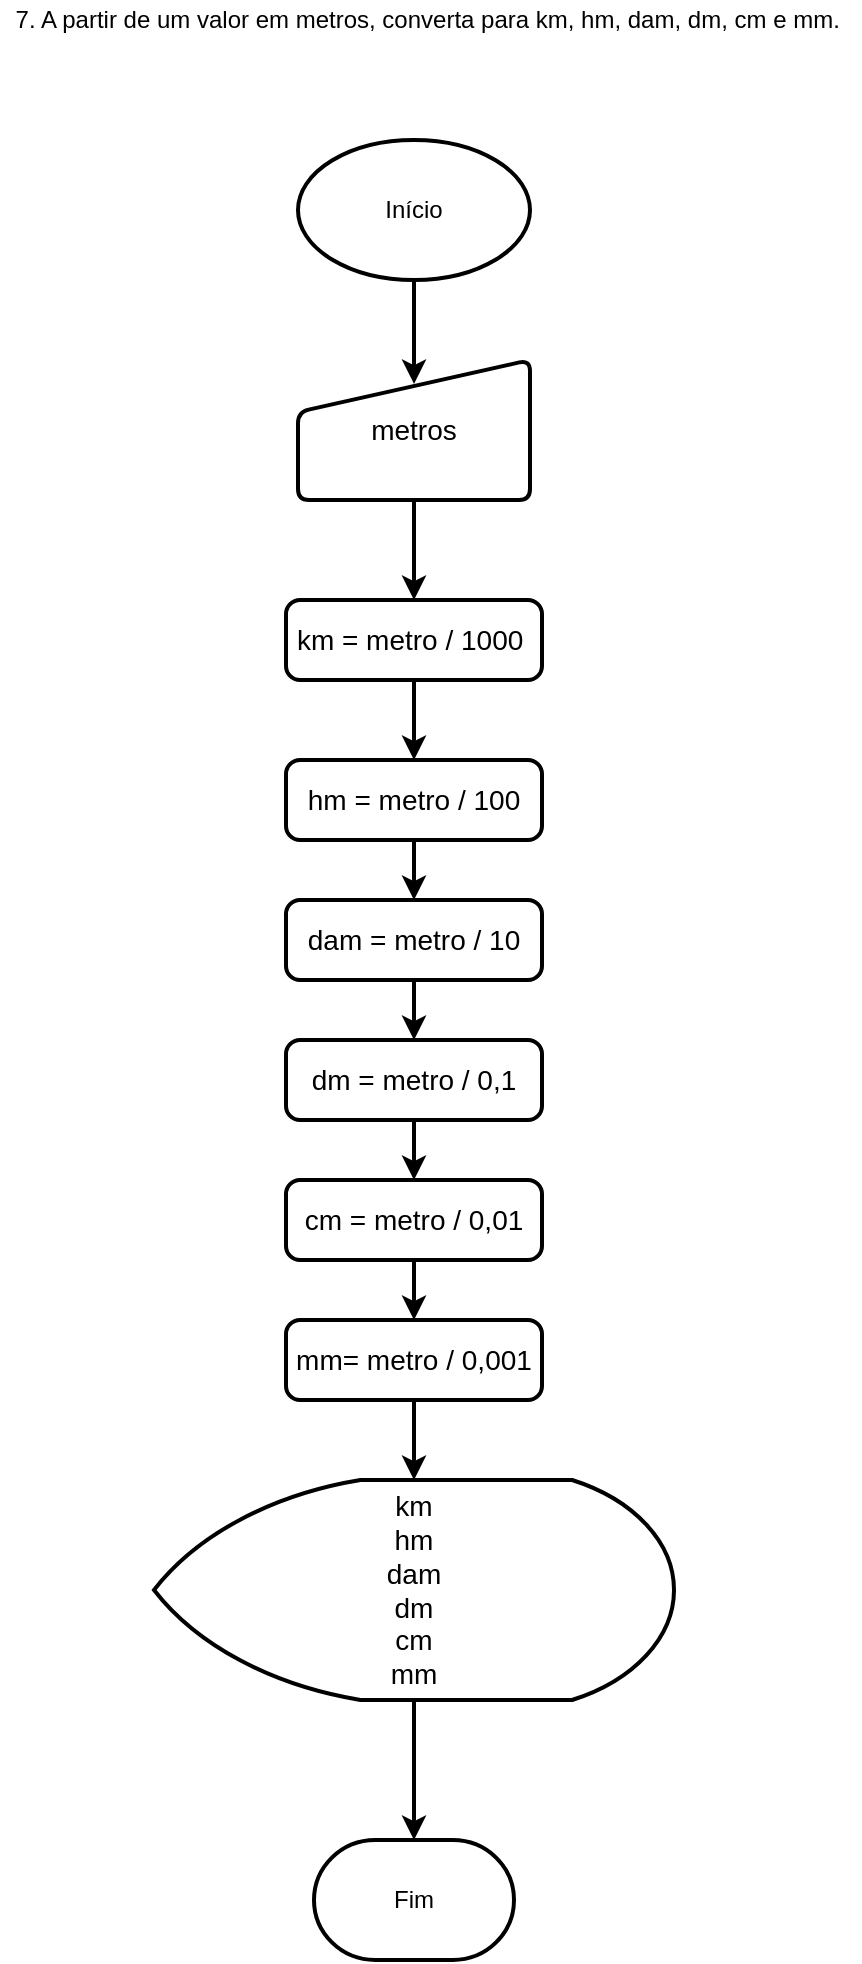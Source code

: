 <mxfile version="13.10.4" type="onedrive"><diagram id="qV5QIQJLrANL7yAKu8Bz" name="Page-1"><mxGraphModel dx="868" dy="482" grid="1" gridSize="10" guides="1" tooltips="1" connect="1" arrows="1" fold="1" page="1" pageScale="1" pageWidth="827" pageHeight="1169" math="0" shadow="0"><root><mxCell id="0"/><mxCell id="1" parent="0"/><mxCell id="1CUVU42h7PNPqfVN2YQB-1" value="7. A partir de um valor em metros, converta para km, hm, dam, dm, cm e mm.&amp;nbsp;" style="text;html=1;align=center;verticalAlign=middle;resizable=0;points=[];autosize=1;" vertex="1" parent="1"><mxGeometry x="199" y="40" width="430" height="20" as="geometry"/></mxCell><mxCell id="1CUVU42h7PNPqfVN2YQB-11" style="edgeStyle=orthogonalEdgeStyle;rounded=0;orthogonalLoop=1;jettySize=auto;html=1;entryX=0.5;entryY=0.171;entryDx=0;entryDy=0;entryPerimeter=0;strokeWidth=2;" edge="1" parent="1" source="1CUVU42h7PNPqfVN2YQB-3" target="1CUVU42h7PNPqfVN2YQB-4"><mxGeometry relative="1" as="geometry"/></mxCell><mxCell id="1CUVU42h7PNPqfVN2YQB-3" value="Início" style="strokeWidth=2;html=1;shape=mxgraph.flowchart.start_1;whiteSpace=wrap;" vertex="1" parent="1"><mxGeometry x="348" y="110" width="116" height="70" as="geometry"/></mxCell><mxCell id="1CUVU42h7PNPqfVN2YQB-12" style="edgeStyle=orthogonalEdgeStyle;rounded=0;orthogonalLoop=1;jettySize=auto;html=1;exitX=0.5;exitY=1;exitDx=0;exitDy=0;entryX=0.5;entryY=0;entryDx=0;entryDy=0;strokeWidth=2;" edge="1" parent="1" source="1CUVU42h7PNPqfVN2YQB-4" target="1CUVU42h7PNPqfVN2YQB-5"><mxGeometry relative="1" as="geometry"/></mxCell><mxCell id="1CUVU42h7PNPqfVN2YQB-4" value="&lt;font style=&quot;font-size: 14px&quot;&gt;metros&lt;/font&gt;" style="html=1;strokeWidth=2;shape=manualInput;whiteSpace=wrap;rounded=1;size=26;arcSize=11;" vertex="1" parent="1"><mxGeometry x="348" y="220" width="116" height="70" as="geometry"/></mxCell><mxCell id="1CUVU42h7PNPqfVN2YQB-13" style="edgeStyle=orthogonalEdgeStyle;rounded=0;orthogonalLoop=1;jettySize=auto;html=1;exitX=0.5;exitY=1;exitDx=0;exitDy=0;entryX=0.5;entryY=0;entryDx=0;entryDy=0;strokeWidth=2;" edge="1" parent="1" source="1CUVU42h7PNPqfVN2YQB-5" target="1CUVU42h7PNPqfVN2YQB-6"><mxGeometry relative="1" as="geometry"/></mxCell><mxCell id="1CUVU42h7PNPqfVN2YQB-5" value="&lt;font style=&quot;font-size: 14px&quot;&gt;km = metro / 1000&amp;nbsp;&lt;/font&gt;" style="rounded=1;whiteSpace=wrap;html=1;absoluteArcSize=1;arcSize=14;strokeWidth=2;" vertex="1" parent="1"><mxGeometry x="342" y="340" width="128" height="40" as="geometry"/></mxCell><mxCell id="1CUVU42h7PNPqfVN2YQB-14" style="edgeStyle=orthogonalEdgeStyle;rounded=0;orthogonalLoop=1;jettySize=auto;html=1;exitX=0.5;exitY=1;exitDx=0;exitDy=0;entryX=0.5;entryY=0;entryDx=0;entryDy=0;strokeWidth=2;" edge="1" parent="1" source="1CUVU42h7PNPqfVN2YQB-6" target="1CUVU42h7PNPqfVN2YQB-7"><mxGeometry relative="1" as="geometry"/></mxCell><mxCell id="1CUVU42h7PNPqfVN2YQB-6" value="&lt;font style=&quot;font-size: 14px&quot;&gt;hm = metro / 100&lt;/font&gt;" style="rounded=1;whiteSpace=wrap;html=1;absoluteArcSize=1;arcSize=14;strokeWidth=2;" vertex="1" parent="1"><mxGeometry x="342" y="420" width="128" height="40" as="geometry"/></mxCell><mxCell id="1CUVU42h7PNPqfVN2YQB-15" style="edgeStyle=orthogonalEdgeStyle;rounded=0;orthogonalLoop=1;jettySize=auto;html=1;exitX=0.5;exitY=1;exitDx=0;exitDy=0;entryX=0.5;entryY=0;entryDx=0;entryDy=0;strokeWidth=2;" edge="1" parent="1" source="1CUVU42h7PNPqfVN2YQB-7" target="1CUVU42h7PNPqfVN2YQB-9"><mxGeometry relative="1" as="geometry"/></mxCell><mxCell id="1CUVU42h7PNPqfVN2YQB-7" value="&lt;font style=&quot;font-size: 14px&quot;&gt;dam = metro / 10&lt;/font&gt;" style="rounded=1;whiteSpace=wrap;html=1;absoluteArcSize=1;arcSize=14;strokeWidth=2;" vertex="1" parent="1"><mxGeometry x="342" y="490" width="128" height="40" as="geometry"/></mxCell><mxCell id="1CUVU42h7PNPqfVN2YQB-17" style="edgeStyle=orthogonalEdgeStyle;rounded=0;orthogonalLoop=1;jettySize=auto;html=1;exitX=0.5;exitY=1;exitDx=0;exitDy=0;strokeWidth=2;" edge="1" parent="1" source="1CUVU42h7PNPqfVN2YQB-8" target="1CUVU42h7PNPqfVN2YQB-10"><mxGeometry relative="1" as="geometry"/></mxCell><mxCell id="1CUVU42h7PNPqfVN2YQB-8" value="&lt;font style=&quot;font-size: 14px&quot;&gt;cm = metro / 0,01&lt;/font&gt;" style="rounded=1;whiteSpace=wrap;html=1;absoluteArcSize=1;arcSize=14;strokeWidth=2;" vertex="1" parent="1"><mxGeometry x="342" y="630" width="128" height="40" as="geometry"/></mxCell><mxCell id="1CUVU42h7PNPqfVN2YQB-16" style="edgeStyle=orthogonalEdgeStyle;rounded=0;orthogonalLoop=1;jettySize=auto;html=1;exitX=0.5;exitY=1;exitDx=0;exitDy=0;entryX=0.5;entryY=0;entryDx=0;entryDy=0;strokeWidth=2;" edge="1" parent="1" source="1CUVU42h7PNPqfVN2YQB-9" target="1CUVU42h7PNPqfVN2YQB-8"><mxGeometry relative="1" as="geometry"/></mxCell><mxCell id="1CUVU42h7PNPqfVN2YQB-9" value="&lt;font style=&quot;font-size: 14px&quot;&gt;dm = metro / 0,1&lt;/font&gt;" style="rounded=1;whiteSpace=wrap;html=1;absoluteArcSize=1;arcSize=14;strokeWidth=2;" vertex="1" parent="1"><mxGeometry x="342" y="560" width="128" height="40" as="geometry"/></mxCell><mxCell id="1CUVU42h7PNPqfVN2YQB-22" style="edgeStyle=orthogonalEdgeStyle;rounded=0;orthogonalLoop=1;jettySize=auto;html=1;exitX=0.5;exitY=1;exitDx=0;exitDy=0;entryX=0.5;entryY=0;entryDx=0;entryDy=0;entryPerimeter=0;strokeWidth=2;" edge="1" parent="1" source="1CUVU42h7PNPqfVN2YQB-10" target="1CUVU42h7PNPqfVN2YQB-18"><mxGeometry relative="1" as="geometry"/></mxCell><mxCell id="1CUVU42h7PNPqfVN2YQB-10" value="&lt;font style=&quot;font-size: 14px&quot;&gt;mm= metro / 0,001&lt;/font&gt;" style="rounded=1;whiteSpace=wrap;html=1;absoluteArcSize=1;arcSize=14;strokeWidth=2;" vertex="1" parent="1"><mxGeometry x="342" y="700" width="128" height="40" as="geometry"/></mxCell><mxCell id="1CUVU42h7PNPqfVN2YQB-21" style="edgeStyle=orthogonalEdgeStyle;rounded=0;orthogonalLoop=1;jettySize=auto;html=1;exitX=0.5;exitY=1;exitDx=0;exitDy=0;exitPerimeter=0;entryX=0.5;entryY=0;entryDx=0;entryDy=0;entryPerimeter=0;strokeWidth=2;" edge="1" parent="1" source="1CUVU42h7PNPqfVN2YQB-18" target="1CUVU42h7PNPqfVN2YQB-19"><mxGeometry relative="1" as="geometry"/></mxCell><mxCell id="1CUVU42h7PNPqfVN2YQB-18" value="&lt;font style=&quot;font-size: 14px&quot;&gt;km&lt;/font&gt;&lt;br&gt;&lt;font style=&quot;font-size: 14px&quot;&gt;hm&lt;/font&gt;&lt;br&gt;&lt;font style=&quot;font-size: 14px&quot;&gt;dam&lt;br&gt;&lt;/font&gt;&lt;font style=&quot;font-size: 14px&quot;&gt;dm&lt;/font&gt;&lt;br&gt;&lt;font style=&quot;font-size: 14px&quot;&gt;cm&lt;/font&gt;&lt;br&gt;&lt;font style=&quot;font-size: 14px&quot;&gt;mm&lt;/font&gt;" style="strokeWidth=2;html=1;shape=mxgraph.flowchart.display;whiteSpace=wrap;" vertex="1" parent="1"><mxGeometry x="276" y="780" width="260" height="110" as="geometry"/></mxCell><mxCell id="1CUVU42h7PNPqfVN2YQB-19" value="Fim" style="strokeWidth=2;html=1;shape=mxgraph.flowchart.terminator;whiteSpace=wrap;" vertex="1" parent="1"><mxGeometry x="356" y="960" width="100" height="60" as="geometry"/></mxCell></root></mxGraphModel></diagram></mxfile>